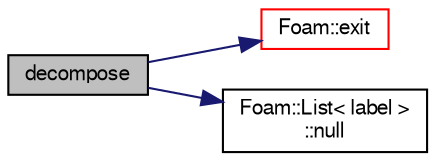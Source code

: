 digraph "decompose"
{
  bgcolor="transparent";
  edge [fontname="FreeSans",fontsize="10",labelfontname="FreeSans",labelfontsize="10"];
  node [fontname="FreeSans",fontsize="10",shape=record];
  rankdir="LR";
  Node58 [label="decompose",height=0.2,width=0.4,color="black", fillcolor="grey75", style="filled", fontcolor="black"];
  Node58 -> Node59 [color="midnightblue",fontsize="10",style="solid",fontname="FreeSans"];
  Node59 [label="Foam::exit",height=0.2,width=0.4,color="red",URL="$a21124.html#a06ca7250d8e89caf05243ec094843642"];
  Node58 -> Node106 [color="midnightblue",fontsize="10",style="solid",fontname="FreeSans"];
  Node106 [label="Foam::List\< label \>\l::null",height=0.2,width=0.4,color="black",URL="$a25694.html#ad5ee24889eb8a08fa0e571cfc8063c7f",tooltip="Return a null List. "];
}
